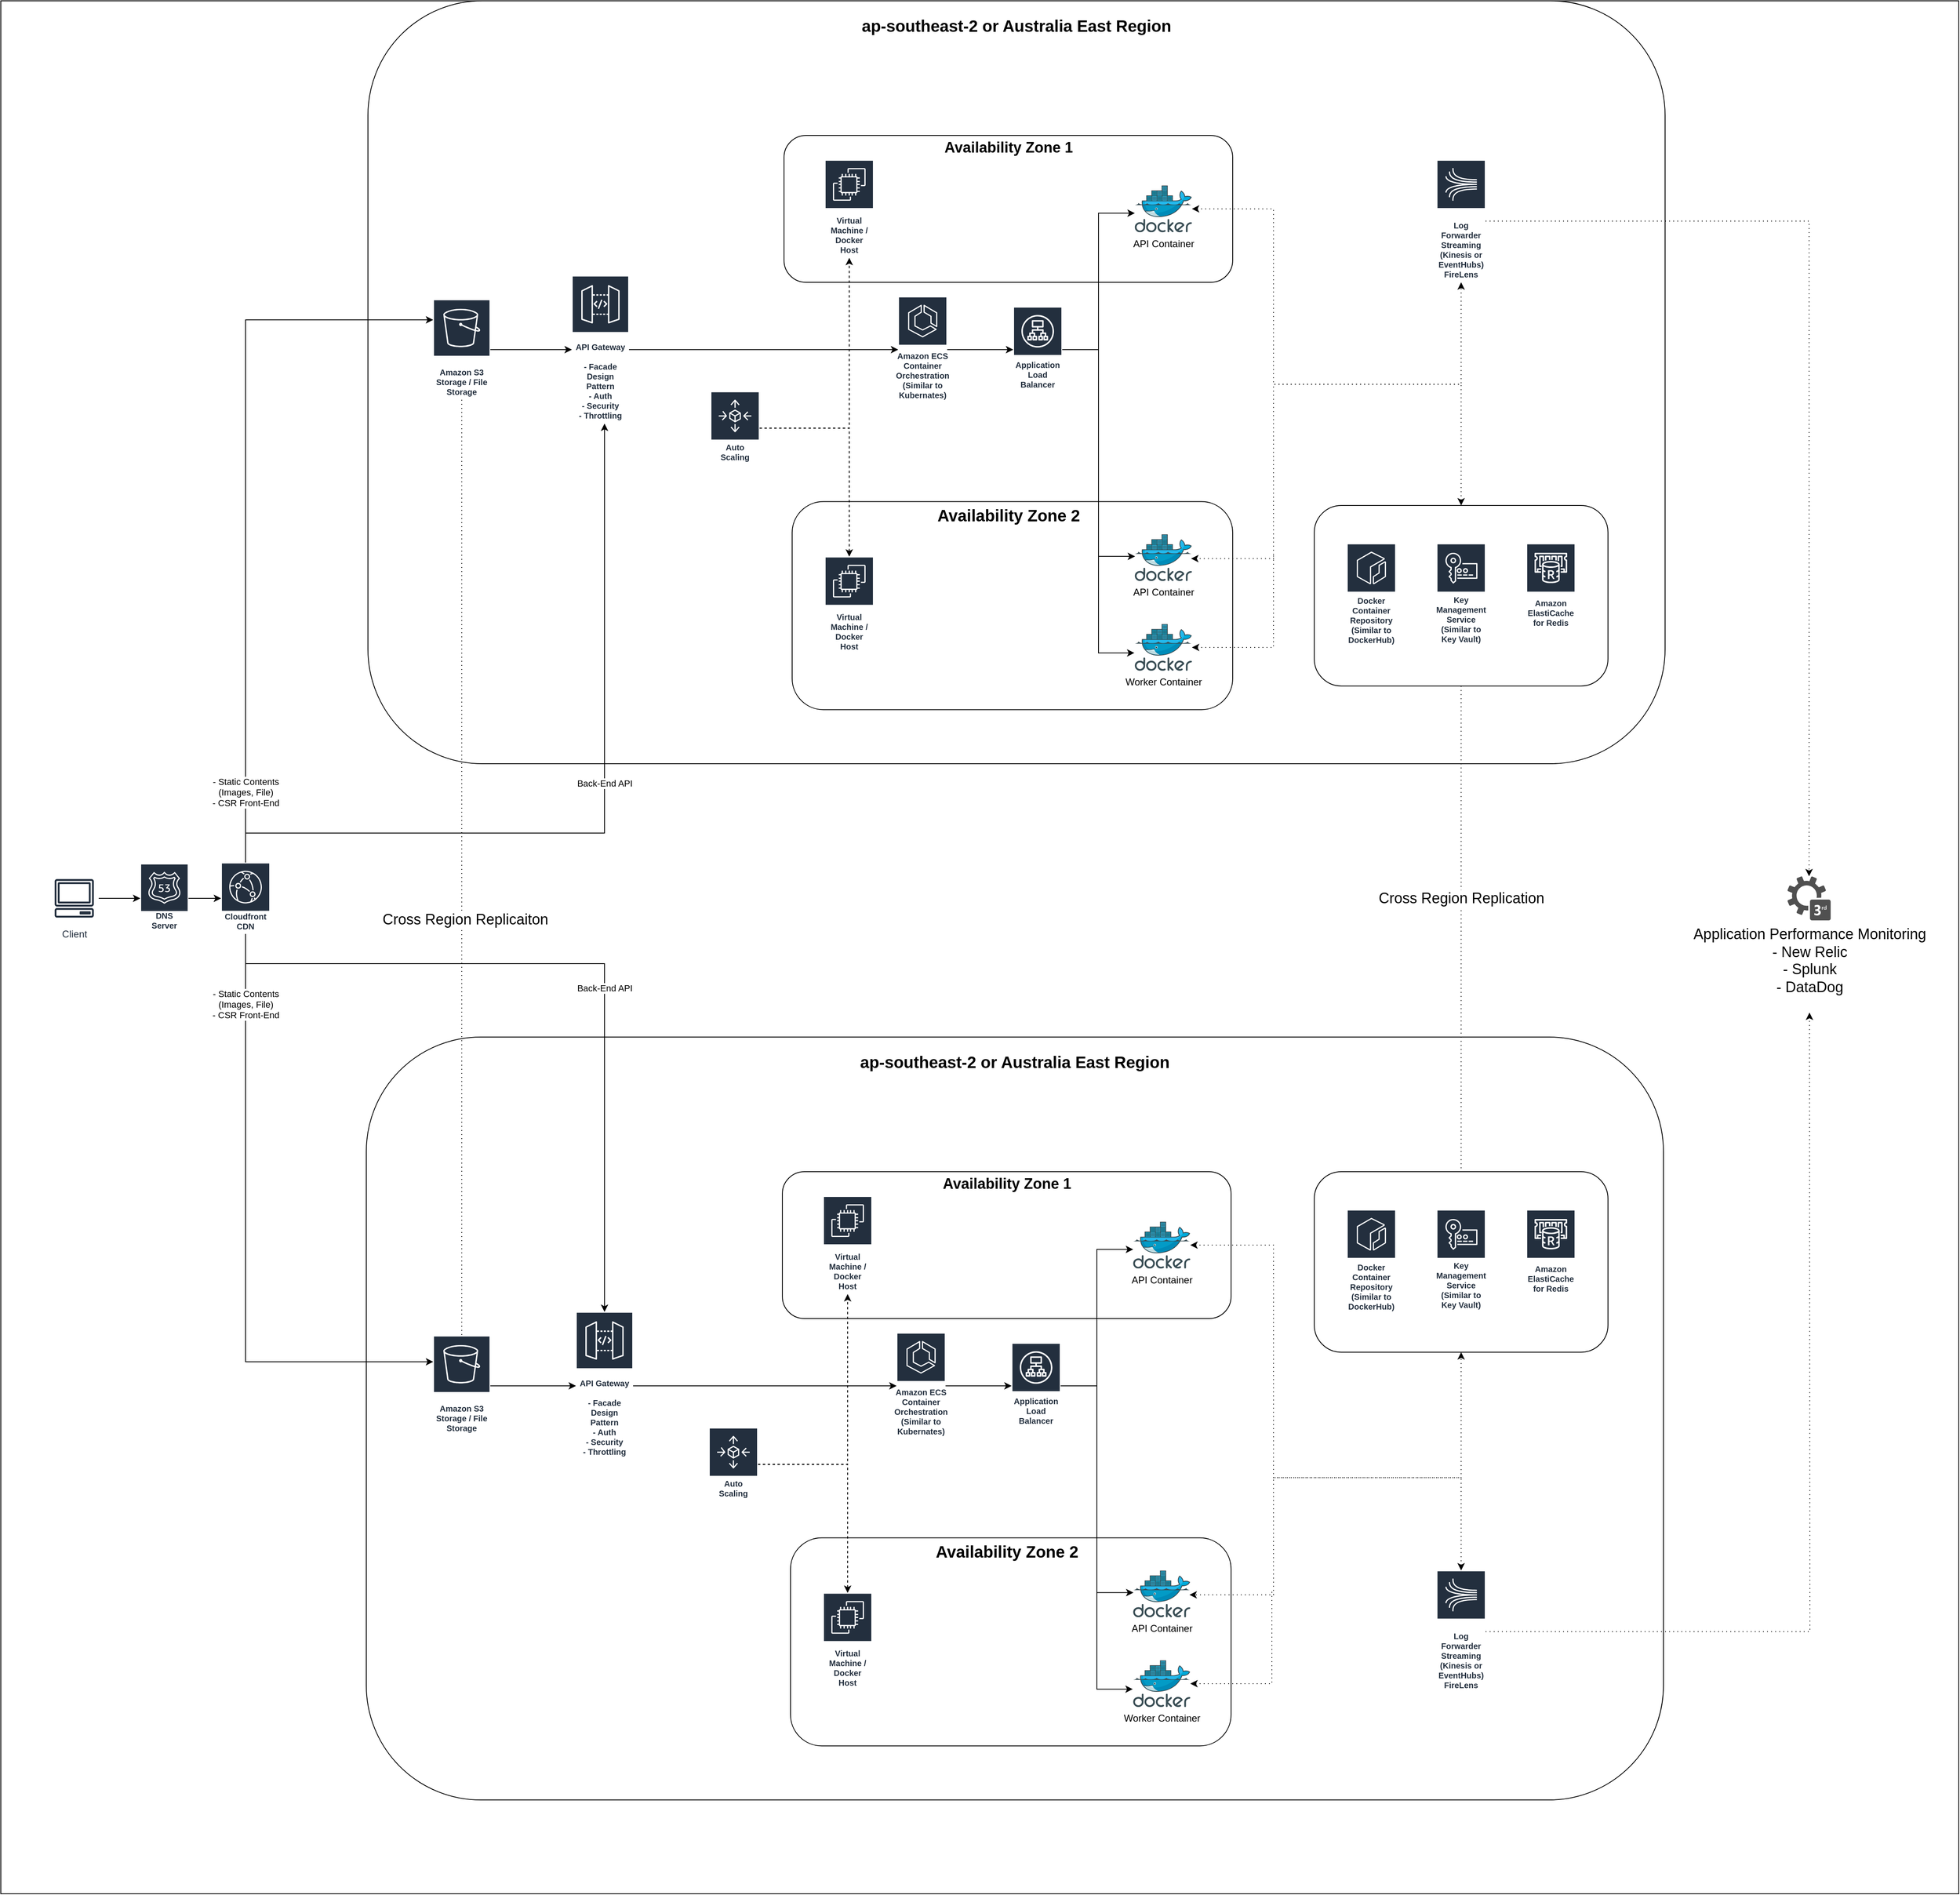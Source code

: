 <mxfile version="14.4.3" type="device"><diagram id="9EyyT1FYDlfh2e8lEh_9" name="Page-1"><mxGraphModel dx="1788" dy="1240" grid="1" gridSize="10" guides="1" tooltips="1" connect="1" arrows="1" fold="1" page="1" pageScale="1" pageWidth="827" pageHeight="1169" math="0" shadow="0"><root><mxCell id="0"/><mxCell id="1" parent="0"/><mxCell id="enSneX4pI8geG1ARlcvH-73" value="" style="rounded=0;whiteSpace=wrap;html=1;fontSize=20;" parent="1" vertex="1"><mxGeometry x="10" y="70" width="2400" height="2320" as="geometry"/></mxCell><mxCell id="enSneX4pI8geG1ARlcvH-71" value="" style="rounded=1;whiteSpace=wrap;html=1;" parent="1" vertex="1"><mxGeometry x="460" y="70" width="1590" height="935" as="geometry"/></mxCell><mxCell id="enSneX4pI8geG1ARlcvH-57" value="" style="rounded=1;whiteSpace=wrap;html=1;" parent="1" vertex="1"><mxGeometry x="980" y="683.75" width="540" height="255" as="geometry"/></mxCell><mxCell id="enSneX4pI8geG1ARlcvH-56" value="" style="rounded=1;whiteSpace=wrap;html=1;" parent="1" vertex="1"><mxGeometry x="970" y="235" width="550" height="180" as="geometry"/></mxCell><mxCell id="enSneX4pI8geG1ARlcvH-29" style="edgeStyle=orthogonalEdgeStyle;rounded=0;orthogonalLoop=1;jettySize=auto;html=1;" parent="1" source="-sSLII3M9xC6YxkN2aBC-38" target="enSneX4pI8geG1ARlcvH-21" edge="1"><mxGeometry relative="1" as="geometry"><mxPoint x="129.75" y="1170.3" as="sourcePoint"/></mxGeometry></mxCell><mxCell id="enSneX4pI8geG1ARlcvH-36" style="edgeStyle=orthogonalEdgeStyle;rounded=0;orthogonalLoop=1;jettySize=auto;html=1;" parent="1" source="enSneX4pI8geG1ARlcvH-5" target="enSneX4pI8geG1ARlcvH-7" edge="1"><mxGeometry relative="1" as="geometry"><Array as="points"><mxPoint x="310" y="461"/></Array></mxGeometry></mxCell><mxCell id="enSneX4pI8geG1ARlcvH-38" value="- Static Contents &lt;br&gt;(Images, File) &lt;br&gt;- CSR Front-End" style="edgeLabel;html=1;align=center;verticalAlign=middle;resizable=0;points=[];" parent="enSneX4pI8geG1ARlcvH-36" vertex="1" connectable="0"><mxGeometry x="0.552" relative="1" as="geometry"><mxPoint x="-29.75" y="579" as="offset"/></mxGeometry></mxCell><mxCell id="enSneX4pI8geG1ARlcvH-37" style="edgeStyle=orthogonalEdgeStyle;rounded=0;orthogonalLoop=1;jettySize=auto;html=1;" parent="1" source="enSneX4pI8geG1ARlcvH-5" target="enSneX4pI8geG1ARlcvH-6" edge="1"><mxGeometry relative="1" as="geometry"><Array as="points"><mxPoint x="310" y="1090"/><mxPoint x="750" y="1090"/></Array></mxGeometry></mxCell><mxCell id="enSneX4pI8geG1ARlcvH-39" value="Back-End API" style="edgeLabel;html=1;align=center;verticalAlign=middle;resizable=0;points=[];" parent="enSneX4pI8geG1ARlcvH-37" vertex="1" connectable="0"><mxGeometry x="0.482" y="2" relative="1" as="geometry"><mxPoint x="2.0" y="187.75" as="offset"/></mxGeometry></mxCell><mxCell id="enSneX4pI8geG1ARlcvH-5" value="Cloudfront CDN" style="outlineConnect=0;fontColor=#232F3E;gradientColor=none;strokeColor=#ffffff;fillColor=#232F3E;dashed=0;verticalLabelPosition=middle;verticalAlign=bottom;align=center;html=1;whiteSpace=wrap;fontSize=10;fontStyle=1;spacing=3;shape=mxgraph.aws4.productIcon;prIcon=mxgraph.aws4.cloudfront;" parent="1" vertex="1"><mxGeometry x="280" y="1126.25" width="60" height="87.5" as="geometry"/></mxCell><mxCell id="enSneX4pI8geG1ARlcvH-69" style="edgeStyle=orthogonalEdgeStyle;rounded=0;orthogonalLoop=1;jettySize=auto;html=1;strokeColor=#000000;strokeWidth=1;" parent="1" source="enSneX4pI8geG1ARlcvH-6" target="enSneX4pI8geG1ARlcvH-12" edge="1"><mxGeometry relative="1" as="geometry"/></mxCell><mxCell id="enSneX4pI8geG1ARlcvH-6" value="API Gateway&lt;br&gt;&lt;br&gt;- Facade Design Pattern&lt;br&gt;- Auth&lt;br&gt;- Security&lt;br&gt;- Throttling" style="outlineConnect=0;fontColor=#232F3E;gradientColor=none;strokeColor=#ffffff;fillColor=#232F3E;dashed=0;verticalLabelPosition=middle;verticalAlign=bottom;align=center;html=1;whiteSpace=wrap;fontSize=10;fontStyle=1;spacing=3;shape=mxgraph.aws4.productIcon;prIcon=mxgraph.aws4.api_gateway;" parent="1" vertex="1"><mxGeometry x="710" y="406.88" width="70" height="181.25" as="geometry"/></mxCell><mxCell id="-sSLII3M9xC6YxkN2aBC-86" style="edgeStyle=orthogonalEdgeStyle;rounded=0;orthogonalLoop=1;jettySize=auto;html=1;startArrow=none;startFill=0;endArrow=classic;endFill=1;fontSize=18;" edge="1" parent="1" source="enSneX4pI8geG1ARlcvH-7" target="enSneX4pI8geG1ARlcvH-6"><mxGeometry relative="1" as="geometry"/></mxCell><mxCell id="enSneX4pI8geG1ARlcvH-7" value="Amazon S3 Storage / File Storage" style="outlineConnect=0;fontColor=#232F3E;gradientColor=none;strokeColor=#ffffff;fillColor=#232F3E;dashed=0;verticalLabelPosition=middle;verticalAlign=bottom;align=center;html=1;whiteSpace=wrap;fontSize=10;fontStyle=1;spacing=3;shape=mxgraph.aws4.productIcon;prIcon=mxgraph.aws4.s3;" parent="1" vertex="1"><mxGeometry x="540" y="435.94" width="70" height="123.12" as="geometry"/></mxCell><mxCell id="enSneX4pI8geG1ARlcvH-48" style="edgeStyle=orthogonalEdgeStyle;rounded=0;orthogonalLoop=1;jettySize=auto;html=1;entryX=0;entryY=0.592;entryDx=0;entryDy=0;entryPerimeter=0;" parent="1" source="enSneX4pI8geG1ARlcvH-8" target="enSneX4pI8geG1ARlcvH-13" edge="1"><mxGeometry relative="1" as="geometry"/></mxCell><mxCell id="enSneX4pI8geG1ARlcvH-50" style="edgeStyle=orthogonalEdgeStyle;rounded=0;orthogonalLoop=1;jettySize=auto;html=1;entryX=0.005;entryY=0.473;entryDx=0;entryDy=0;entryPerimeter=0;" parent="1" source="enSneX4pI8geG1ARlcvH-8" target="enSneX4pI8geG1ARlcvH-25" edge="1"><mxGeometry relative="1" as="geometry"/></mxCell><mxCell id="enSneX4pI8geG1ARlcvH-53" style="edgeStyle=orthogonalEdgeStyle;rounded=0;orthogonalLoop=1;jettySize=auto;html=1;entryX=-0.007;entryY=0.618;entryDx=0;entryDy=0;entryPerimeter=0;" parent="1" source="enSneX4pI8geG1ARlcvH-8" target="enSneX4pI8geG1ARlcvH-26" edge="1"><mxGeometry relative="1" as="geometry"/></mxCell><mxCell id="enSneX4pI8geG1ARlcvH-8" value="Application Load Balancer" style="outlineConnect=0;fontColor=#232F3E;gradientColor=none;strokeColor=#ffffff;fillColor=#232F3E;dashed=0;verticalLabelPosition=middle;verticalAlign=bottom;align=center;html=1;whiteSpace=wrap;fontSize=10;fontStyle=1;spacing=3;shape=mxgraph.aws4.productIcon;prIcon=mxgraph.aws4.application_load_balancer;" parent="1" vertex="1"><mxGeometry x="1251" y="445" width="60" height="105" as="geometry"/></mxCell><mxCell id="enSneX4pI8geG1ARlcvH-52" style="edgeStyle=orthogonalEdgeStyle;rounded=0;orthogonalLoop=1;jettySize=auto;html=1;dashed=1;" parent="1" source="enSneX4pI8geG1ARlcvH-9" target="enSneX4pI8geG1ARlcvH-51" edge="1"><mxGeometry relative="1" as="geometry"/></mxCell><mxCell id="enSneX4pI8geG1ARlcvH-70" style="edgeStyle=orthogonalEdgeStyle;rounded=0;orthogonalLoop=1;jettySize=auto;html=1;strokeColor=#000000;strokeWidth=1;dashed=1;" parent="1" source="enSneX4pI8geG1ARlcvH-9" target="enSneX4pI8geG1ARlcvH-11" edge="1"><mxGeometry relative="1" as="geometry"/></mxCell><mxCell id="enSneX4pI8geG1ARlcvH-9" value="Auto Scaling" style="outlineConnect=0;fontColor=#232F3E;gradientColor=none;strokeColor=#ffffff;fillColor=#232F3E;dashed=0;verticalLabelPosition=middle;verticalAlign=bottom;align=center;html=1;whiteSpace=wrap;fontSize=10;fontStyle=1;spacing=3;shape=mxgraph.aws4.productIcon;prIcon=mxgraph.aws4.autoscaling;" parent="1" vertex="1"><mxGeometry x="880" y="548.75" width="60" height="90" as="geometry"/></mxCell><mxCell id="enSneX4pI8geG1ARlcvH-11" value="Virtual Machine / Docker Host" style="outlineConnect=0;fontColor=#232F3E;gradientColor=none;strokeColor=#ffffff;fillColor=#232F3E;dashed=0;verticalLabelPosition=middle;verticalAlign=bottom;align=center;html=1;whiteSpace=wrap;fontSize=10;fontStyle=1;spacing=3;shape=mxgraph.aws4.productIcon;prIcon=mxgraph.aws4.ec2;" parent="1" vertex="1"><mxGeometry x="1020" y="265" width="60" height="120" as="geometry"/></mxCell><mxCell id="enSneX4pI8geG1ARlcvH-45" style="edgeStyle=orthogonalEdgeStyle;rounded=0;orthogonalLoop=1;jettySize=auto;html=1;" parent="1" source="enSneX4pI8geG1ARlcvH-12" target="enSneX4pI8geG1ARlcvH-8" edge="1"><mxGeometry relative="1" as="geometry"/></mxCell><mxCell id="enSneX4pI8geG1ARlcvH-12" value="Amazon ECS&lt;br&gt;Container Orchestration (Similar to Kubernates)" style="outlineConnect=0;fontColor=#232F3E;gradientColor=none;strokeColor=#ffffff;fillColor=#232F3E;dashed=0;verticalLabelPosition=middle;verticalAlign=bottom;align=center;html=1;whiteSpace=wrap;fontSize=10;fontStyle=1;spacing=3;shape=mxgraph.aws4.productIcon;prIcon=mxgraph.aws4.ecs;" parent="1" vertex="1"><mxGeometry x="1110" y="432.5" width="60" height="130" as="geometry"/></mxCell><mxCell id="-sSLII3M9xC6YxkN2aBC-43" style="edgeStyle=orthogonalEdgeStyle;rounded=0;orthogonalLoop=1;jettySize=auto;html=1;dashed=1;dashPattern=1 4;endArrow=classic;endFill=1;fontSize=18;startArrow=classic;startFill=1;" edge="1" parent="1" source="enSneX4pI8geG1ARlcvH-13" target="-sSLII3M9xC6YxkN2aBC-37"><mxGeometry relative="1" as="geometry"><Array as="points"><mxPoint x="1570" y="325"/><mxPoint x="1570" y="540"/><mxPoint x="1800" y="540"/></Array></mxGeometry></mxCell><mxCell id="enSneX4pI8geG1ARlcvH-13" value="API Container" style="aspect=fixed;html=1;points=[];align=center;image;fontSize=12;image=img/lib/mscae/Docker.svg;" parent="1" vertex="1"><mxGeometry x="1400" y="296.3" width="70" height="57.4" as="geometry"/></mxCell><mxCell id="enSneX4pI8geG1ARlcvH-35" style="edgeStyle=orthogonalEdgeStyle;rounded=0;orthogonalLoop=1;jettySize=auto;html=1;" parent="1" source="enSneX4pI8geG1ARlcvH-21" target="enSneX4pI8geG1ARlcvH-5" edge="1"><mxGeometry relative="1" as="geometry"/></mxCell><mxCell id="enSneX4pI8geG1ARlcvH-21" value="DNS Server" style="outlineConnect=0;fontColor=#232F3E;gradientColor=none;strokeColor=#ffffff;fillColor=#232F3E;dashed=0;verticalLabelPosition=middle;verticalAlign=bottom;align=center;html=1;whiteSpace=wrap;fontSize=10;fontStyle=1;spacing=3;shape=mxgraph.aws4.productIcon;prIcon=mxgraph.aws4.route_53;" parent="1" vertex="1"><mxGeometry x="181" y="1127.5" width="59" height="85" as="geometry"/></mxCell><mxCell id="enSneX4pI8geG1ARlcvH-25" value="API Container" style="aspect=fixed;html=1;points=[];align=center;image;fontSize=12;image=img/lib/mscae/Docker.svg;" parent="1" vertex="1"><mxGeometry x="1400" y="723.75" width="70" height="57.4" as="geometry"/></mxCell><mxCell id="enSneX4pI8geG1ARlcvH-26" value="Worker Container" style="aspect=fixed;html=1;points=[];align=center;image;fontSize=12;image=img/lib/mscae/Docker.svg;" parent="1" vertex="1"><mxGeometry x="1400" y="833.75" width="70" height="57.4" as="geometry"/></mxCell><mxCell id="enSneX4pI8geG1ARlcvH-51" value="Virtual Machine / Docker Host" style="outlineConnect=0;fontColor=#232F3E;gradientColor=none;strokeColor=#ffffff;fillColor=#232F3E;dashed=0;verticalLabelPosition=middle;verticalAlign=bottom;align=center;html=1;whiteSpace=wrap;fontSize=10;fontStyle=1;spacing=3;shape=mxgraph.aws4.productIcon;prIcon=mxgraph.aws4.ec2;" parent="1" vertex="1"><mxGeometry x="1020" y="751.25" width="60" height="120" as="geometry"/></mxCell><mxCell id="enSneX4pI8geG1ARlcvH-63" style="edgeStyle=orthogonalEdgeStyle;rounded=0;orthogonalLoop=1;jettySize=auto;html=1;entryX=0.986;entryY=0.52;entryDx=0;entryDy=0;entryPerimeter=0;dashed=1;dashPattern=1 4;startArrow=classic;startFill=1;exitX=0.5;exitY=0;exitDx=0;exitDy=0;" parent="1" source="-sSLII3M9xC6YxkN2aBC-42" target="enSneX4pI8geG1ARlcvH-25" edge="1"><mxGeometry relative="1" as="geometry"><Array as="points"><mxPoint x="1800" y="540"/><mxPoint x="1570" y="540"/><mxPoint x="1570" y="754"/></Array></mxGeometry></mxCell><mxCell id="enSneX4pI8geG1ARlcvH-72" value="ap-southeast-2 or Australia East Region" style="text;html=1;strokeColor=none;fillColor=none;align=center;verticalAlign=middle;whiteSpace=wrap;rounded=0;fontStyle=1;fontSize=20;" parent="1" vertex="1"><mxGeometry x="1015" y="90" width="480" height="20" as="geometry"/></mxCell><mxCell id="-sSLII3M9xC6YxkN2aBC-2" value="Availability Zone 1" style="text;html=1;strokeColor=none;fillColor=none;align=center;verticalAlign=middle;whiteSpace=wrap;rounded=0;fontStyle=1;fontSize=18;" vertex="1" parent="1"><mxGeometry x="1152.5" y="240" width="185" height="20" as="geometry"/></mxCell><mxCell id="-sSLII3M9xC6YxkN2aBC-3" value="Availability Zone 2" style="text;html=1;strokeColor=none;fillColor=none;align=center;verticalAlign=middle;whiteSpace=wrap;rounded=0;fontStyle=1;fontSize=20;" vertex="1" parent="1"><mxGeometry x="1152.5" y="690" width="185" height="20" as="geometry"/></mxCell><mxCell id="-sSLII3M9xC6YxkN2aBC-44" style="edgeStyle=orthogonalEdgeStyle;rounded=0;orthogonalLoop=1;jettySize=auto;html=1;dashed=1;dashPattern=1 4;startArrow=none;startFill=0;endArrow=classic;endFill=1;fontSize=18;" edge="1" parent="1" source="-sSLII3M9xC6YxkN2aBC-37" target="-sSLII3M9xC6YxkN2aBC-40"><mxGeometry relative="1" as="geometry"/></mxCell><mxCell id="-sSLII3M9xC6YxkN2aBC-37" value="Log Forwarder&lt;br&gt;Streaming (Kinesis or EventHubs)&lt;br&gt;FireLens" style="outlineConnect=0;fontColor=#232F3E;gradientColor=none;strokeColor=#ffffff;fillColor=#232F3E;dashed=0;verticalLabelPosition=middle;verticalAlign=bottom;align=center;html=1;whiteSpace=wrap;fontSize=10;fontStyle=1;spacing=3;shape=mxgraph.aws4.productIcon;prIcon=mxgraph.aws4.kinesis;" vertex="1" parent="1"><mxGeometry x="1770" y="265" width="60" height="150" as="geometry"/></mxCell><mxCell id="-sSLII3M9xC6YxkN2aBC-38" value="Client" style="outlineConnect=0;fontColor=#232F3E;gradientColor=none;strokeColor=#232F3E;fillColor=#ffffff;dashed=0;verticalLabelPosition=bottom;verticalAlign=top;align=center;html=1;fontSize=12;fontStyle=0;aspect=fixed;shape=mxgraph.aws4.resourceIcon;resIcon=mxgraph.aws4.client;" vertex="1" parent="1"><mxGeometry x="70" y="1140" width="60" height="60" as="geometry"/></mxCell><mxCell id="-sSLII3M9xC6YxkN2aBC-40" value="Application Performance Monitoring&lt;br&gt;- New Relic&lt;br&gt;- Splunk&lt;br&gt;- DataDog" style="pointerEvents=1;shadow=0;dashed=0;html=1;strokeColor=none;fillColor=#505050;labelPosition=center;verticalLabelPosition=bottom;verticalAlign=top;outlineConnect=0;align=center;shape=mxgraph.office.communications.3rd_party_service;fontSize=18;" vertex="1" parent="1"><mxGeometry x="2200" y="1143" width="53" height="54" as="geometry"/></mxCell><mxCell id="-sSLII3M9xC6YxkN2aBC-42" value="" style="rounded=1;whiteSpace=wrap;html=1;" vertex="1" parent="1"><mxGeometry x="1620" y="688.45" width="360" height="221.25" as="geometry"/></mxCell><mxCell id="enSneX4pI8geG1ARlcvH-54" value="Docker Container Repository (Similar to DockerHub)" style="outlineConnect=0;fontColor=#232F3E;gradientColor=none;strokeColor=#ffffff;fillColor=#232F3E;dashed=0;verticalLabelPosition=middle;verticalAlign=bottom;align=center;html=1;whiteSpace=wrap;fontSize=10;fontStyle=1;spacing=3;shape=mxgraph.aws4.productIcon;prIcon=mxgraph.aws4.ecr;" parent="1" vertex="1"><mxGeometry x="1660" y="735.08" width="60" height="128" as="geometry"/></mxCell><mxCell id="-sSLII3M9xC6YxkN2aBC-33" value="Key Management Service (Similar to Key Vault)" style="outlineConnect=0;fontColor=#232F3E;gradientColor=none;strokeColor=#ffffff;fillColor=#232F3E;dashed=0;verticalLabelPosition=middle;verticalAlign=bottom;align=center;html=1;whiteSpace=wrap;fontSize=10;fontStyle=1;spacing=3;shape=mxgraph.aws4.productIcon;prIcon=mxgraph.aws4.key_management_service;" vertex="1" parent="1"><mxGeometry x="1770" y="735.08" width="60" height="126.5" as="geometry"/></mxCell><mxCell id="-sSLII3M9xC6YxkN2aBC-36" value="Amazon ElastiCache for Redis" style="outlineConnect=0;fontColor=#232F3E;gradientColor=none;strokeColor=#ffffff;fillColor=#232F3E;dashed=0;verticalLabelPosition=middle;verticalAlign=bottom;align=center;html=1;whiteSpace=wrap;fontSize=10;fontStyle=1;spacing=3;shape=mxgraph.aws4.productIcon;prIcon=mxgraph.aws4.elasticache_for_redis;" vertex="1" parent="1"><mxGeometry x="1880" y="735.08" width="60" height="106.5" as="geometry"/></mxCell><mxCell id="-sSLII3M9xC6YxkN2aBC-41" style="edgeStyle=orthogonalEdgeStyle;rounded=0;orthogonalLoop=1;jettySize=auto;html=1;dashed=1;dashPattern=1 4;startArrow=none;startFill=0;endArrow=classic;endFill=1;" edge="1" parent="1" target="enSneX4pI8geG1ARlcvH-26"><mxGeometry relative="1" as="geometry"><mxPoint x="1570" y="750" as="sourcePoint"/><mxPoint x="1479.02" y="763.598" as="targetPoint"/><Array as="points"><mxPoint x="1570" y="854"/><mxPoint x="1570" y="862"/></Array></mxGeometry></mxCell><mxCell id="-sSLII3M9xC6YxkN2aBC-45" value="" style="rounded=1;whiteSpace=wrap;html=1;" vertex="1" parent="1"><mxGeometry x="458" y="1340" width="1590" height="935" as="geometry"/></mxCell><mxCell id="-sSLII3M9xC6YxkN2aBC-46" value="" style="rounded=1;whiteSpace=wrap;html=1;" vertex="1" parent="1"><mxGeometry x="978" y="1953.75" width="540" height="255" as="geometry"/></mxCell><mxCell id="-sSLII3M9xC6YxkN2aBC-47" value="" style="rounded=1;whiteSpace=wrap;html=1;" vertex="1" parent="1"><mxGeometry x="968" y="1505" width="550" height="180" as="geometry"/></mxCell><mxCell id="-sSLII3M9xC6YxkN2aBC-48" style="edgeStyle=orthogonalEdgeStyle;rounded=0;orthogonalLoop=1;jettySize=auto;html=1;strokeColor=#000000;strokeWidth=1;" edge="1" parent="1" source="-sSLII3M9xC6YxkN2aBC-49" target="-sSLII3M9xC6YxkN2aBC-60"><mxGeometry relative="1" as="geometry"/></mxCell><mxCell id="-sSLII3M9xC6YxkN2aBC-49" value="API Gateway&lt;br&gt;&lt;br&gt;- Facade Design Pattern&lt;br&gt;- Auth&lt;br&gt;- Security&lt;br&gt;- Throttling" style="outlineConnect=0;fontColor=#232F3E;gradientColor=none;strokeColor=#ffffff;fillColor=#232F3E;dashed=0;verticalLabelPosition=middle;verticalAlign=bottom;align=center;html=1;whiteSpace=wrap;fontSize=10;fontStyle=1;spacing=3;shape=mxgraph.aws4.productIcon;prIcon=mxgraph.aws4.api_gateway;" vertex="1" parent="1"><mxGeometry x="715" y="1676.88" width="70" height="181.25" as="geometry"/></mxCell><mxCell id="-sSLII3M9xC6YxkN2aBC-87" style="edgeStyle=orthogonalEdgeStyle;rounded=0;orthogonalLoop=1;jettySize=auto;html=1;startArrow=none;startFill=0;endArrow=classic;endFill=1;fontSize=18;" edge="1" parent="1" source="-sSLII3M9xC6YxkN2aBC-50" target="-sSLII3M9xC6YxkN2aBC-49"><mxGeometry relative="1" as="geometry"/></mxCell><mxCell id="-sSLII3M9xC6YxkN2aBC-50" value="Amazon S3 Storage / File Storage" style="outlineConnect=0;fontColor=#232F3E;gradientColor=none;strokeColor=#ffffff;fillColor=#232F3E;dashed=0;verticalLabelPosition=middle;verticalAlign=bottom;align=center;html=1;whiteSpace=wrap;fontSize=10;fontStyle=1;spacing=3;shape=mxgraph.aws4.productIcon;prIcon=mxgraph.aws4.s3;" vertex="1" parent="1"><mxGeometry x="540" y="1705.94" width="70" height="123.12" as="geometry"/></mxCell><mxCell id="-sSLII3M9xC6YxkN2aBC-51" style="edgeStyle=orthogonalEdgeStyle;rounded=0;orthogonalLoop=1;jettySize=auto;html=1;entryX=0;entryY=0.592;entryDx=0;entryDy=0;entryPerimeter=0;" edge="1" parent="1" source="-sSLII3M9xC6YxkN2aBC-54" target="-sSLII3M9xC6YxkN2aBC-62"><mxGeometry relative="1" as="geometry"/></mxCell><mxCell id="-sSLII3M9xC6YxkN2aBC-52" style="edgeStyle=orthogonalEdgeStyle;rounded=0;orthogonalLoop=1;jettySize=auto;html=1;entryX=0.005;entryY=0.473;entryDx=0;entryDy=0;entryPerimeter=0;" edge="1" parent="1" source="-sSLII3M9xC6YxkN2aBC-54" target="-sSLII3M9xC6YxkN2aBC-63"><mxGeometry relative="1" as="geometry"/></mxCell><mxCell id="-sSLII3M9xC6YxkN2aBC-53" style="edgeStyle=orthogonalEdgeStyle;rounded=0;orthogonalLoop=1;jettySize=auto;html=1;entryX=-0.007;entryY=0.618;entryDx=0;entryDy=0;entryPerimeter=0;" edge="1" parent="1" source="-sSLII3M9xC6YxkN2aBC-54" target="-sSLII3M9xC6YxkN2aBC-64"><mxGeometry relative="1" as="geometry"/></mxCell><mxCell id="-sSLII3M9xC6YxkN2aBC-54" value="Application Load Balancer" style="outlineConnect=0;fontColor=#232F3E;gradientColor=none;strokeColor=#ffffff;fillColor=#232F3E;dashed=0;verticalLabelPosition=middle;verticalAlign=bottom;align=center;html=1;whiteSpace=wrap;fontSize=10;fontStyle=1;spacing=3;shape=mxgraph.aws4.productIcon;prIcon=mxgraph.aws4.application_load_balancer;" vertex="1" parent="1"><mxGeometry x="1249" y="1715" width="60" height="105" as="geometry"/></mxCell><mxCell id="-sSLII3M9xC6YxkN2aBC-55" style="edgeStyle=orthogonalEdgeStyle;rounded=0;orthogonalLoop=1;jettySize=auto;html=1;dashed=1;" edge="1" parent="1" source="-sSLII3M9xC6YxkN2aBC-57" target="-sSLII3M9xC6YxkN2aBC-65"><mxGeometry relative="1" as="geometry"/></mxCell><mxCell id="-sSLII3M9xC6YxkN2aBC-56" style="edgeStyle=orthogonalEdgeStyle;rounded=0;orthogonalLoop=1;jettySize=auto;html=1;strokeColor=#000000;strokeWidth=1;dashed=1;" edge="1" parent="1" source="-sSLII3M9xC6YxkN2aBC-57" target="-sSLII3M9xC6YxkN2aBC-58"><mxGeometry relative="1" as="geometry"/></mxCell><mxCell id="-sSLII3M9xC6YxkN2aBC-57" value="Auto Scaling" style="outlineConnect=0;fontColor=#232F3E;gradientColor=none;strokeColor=#ffffff;fillColor=#232F3E;dashed=0;verticalLabelPosition=middle;verticalAlign=bottom;align=center;html=1;whiteSpace=wrap;fontSize=10;fontStyle=1;spacing=3;shape=mxgraph.aws4.productIcon;prIcon=mxgraph.aws4.autoscaling;" vertex="1" parent="1"><mxGeometry x="878" y="1818.75" width="60" height="90" as="geometry"/></mxCell><mxCell id="-sSLII3M9xC6YxkN2aBC-58" value="Virtual Machine / Docker Host" style="outlineConnect=0;fontColor=#232F3E;gradientColor=none;strokeColor=#ffffff;fillColor=#232F3E;dashed=0;verticalLabelPosition=middle;verticalAlign=bottom;align=center;html=1;whiteSpace=wrap;fontSize=10;fontStyle=1;spacing=3;shape=mxgraph.aws4.productIcon;prIcon=mxgraph.aws4.ec2;" vertex="1" parent="1"><mxGeometry x="1018" y="1535" width="60" height="120" as="geometry"/></mxCell><mxCell id="-sSLII3M9xC6YxkN2aBC-59" style="edgeStyle=orthogonalEdgeStyle;rounded=0;orthogonalLoop=1;jettySize=auto;html=1;" edge="1" parent="1" source="-sSLII3M9xC6YxkN2aBC-60" target="-sSLII3M9xC6YxkN2aBC-54"><mxGeometry relative="1" as="geometry"/></mxCell><mxCell id="-sSLII3M9xC6YxkN2aBC-60" value="Amazon ECS&lt;br&gt;Container Orchestration (Similar to Kubernates)" style="outlineConnect=0;fontColor=#232F3E;gradientColor=none;strokeColor=#ffffff;fillColor=#232F3E;dashed=0;verticalLabelPosition=middle;verticalAlign=bottom;align=center;html=1;whiteSpace=wrap;fontSize=10;fontStyle=1;spacing=3;shape=mxgraph.aws4.productIcon;prIcon=mxgraph.aws4.ecs;" vertex="1" parent="1"><mxGeometry x="1108" y="1702.5" width="60" height="130" as="geometry"/></mxCell><mxCell id="-sSLII3M9xC6YxkN2aBC-78" style="edgeStyle=orthogonalEdgeStyle;rounded=0;orthogonalLoop=1;jettySize=auto;html=1;entryX=0.5;entryY=1;entryDx=0;entryDy=0;dashed=1;dashPattern=1 4;startArrow=classic;startFill=1;endArrow=classic;endFill=1;fontSize=18;" edge="1" parent="1" source="-sSLII3M9xC6YxkN2aBC-62" target="-sSLII3M9xC6YxkN2aBC-71"><mxGeometry relative="1" as="geometry"><Array as="points"><mxPoint x="1570" y="1595"/><mxPoint x="1570" y="1880"/><mxPoint x="1800" y="1880"/></Array></mxGeometry></mxCell><mxCell id="-sSLII3M9xC6YxkN2aBC-62" value="API Container" style="aspect=fixed;html=1;points=[];align=center;image;fontSize=12;image=img/lib/mscae/Docker.svg;" vertex="1" parent="1"><mxGeometry x="1398" y="1566.3" width="70" height="57.4" as="geometry"/></mxCell><mxCell id="-sSLII3M9xC6YxkN2aBC-63" value="API Container" style="aspect=fixed;html=1;points=[];align=center;image;fontSize=12;image=img/lib/mscae/Docker.svg;" vertex="1" parent="1"><mxGeometry x="1398" y="1993.75" width="70" height="57.4" as="geometry"/></mxCell><mxCell id="-sSLII3M9xC6YxkN2aBC-64" value="Worker Container" style="aspect=fixed;html=1;points=[];align=center;image;fontSize=12;image=img/lib/mscae/Docker.svg;" vertex="1" parent="1"><mxGeometry x="1398" y="2103.75" width="70" height="57.4" as="geometry"/></mxCell><mxCell id="-sSLII3M9xC6YxkN2aBC-65" value="Virtual Machine / Docker Host" style="outlineConnect=0;fontColor=#232F3E;gradientColor=none;strokeColor=#ffffff;fillColor=#232F3E;dashed=0;verticalLabelPosition=middle;verticalAlign=bottom;align=center;html=1;whiteSpace=wrap;fontSize=10;fontStyle=1;spacing=3;shape=mxgraph.aws4.productIcon;prIcon=mxgraph.aws4.ec2;" vertex="1" parent="1"><mxGeometry x="1018" y="2021.25" width="60" height="120" as="geometry"/></mxCell><mxCell id="-sSLII3M9xC6YxkN2aBC-66" style="edgeStyle=orthogonalEdgeStyle;rounded=0;orthogonalLoop=1;jettySize=auto;html=1;entryX=0.986;entryY=0.52;entryDx=0;entryDy=0;entryPerimeter=0;dashed=1;dashPattern=1 4;startArrow=classic;startFill=1;" edge="1" parent="1" source="-sSLII3M9xC6YxkN2aBC-77" target="-sSLII3M9xC6YxkN2aBC-63"><mxGeometry relative="1" as="geometry"><Array as="points"><mxPoint x="1800" y="1880"/><mxPoint x="1570" y="1880"/><mxPoint x="1570" y="2024"/></Array></mxGeometry></mxCell><mxCell id="-sSLII3M9xC6YxkN2aBC-67" value="ap-southeast-2 or Australia East Region" style="text;html=1;strokeColor=none;fillColor=none;align=center;verticalAlign=middle;whiteSpace=wrap;rounded=0;fontStyle=1;fontSize=20;" vertex="1" parent="1"><mxGeometry x="1013" y="1360" width="480" height="20" as="geometry"/></mxCell><mxCell id="-sSLII3M9xC6YxkN2aBC-68" value="Availability Zone 1" style="text;html=1;strokeColor=none;fillColor=none;align=center;verticalAlign=middle;whiteSpace=wrap;rounded=0;fontStyle=1;fontSize=18;" vertex="1" parent="1"><mxGeometry x="1150.5" y="1510" width="185" height="20" as="geometry"/></mxCell><mxCell id="-sSLII3M9xC6YxkN2aBC-69" value="Availability Zone 2" style="text;html=1;strokeColor=none;fillColor=none;align=center;verticalAlign=middle;whiteSpace=wrap;rounded=0;fontStyle=1;fontSize=20;" vertex="1" parent="1"><mxGeometry x="1150.5" y="1960" width="185" height="20" as="geometry"/></mxCell><mxCell id="-sSLII3M9xC6YxkN2aBC-71" value="" style="rounded=1;whiteSpace=wrap;html=1;" vertex="1" parent="1"><mxGeometry x="1620" y="1505" width="360" height="221.25" as="geometry"/></mxCell><mxCell id="-sSLII3M9xC6YxkN2aBC-72" value="Docker Container Repository (Similar to DockerHub)" style="outlineConnect=0;fontColor=#232F3E;gradientColor=none;strokeColor=#ffffff;fillColor=#232F3E;dashed=0;verticalLabelPosition=middle;verticalAlign=bottom;align=center;html=1;whiteSpace=wrap;fontSize=10;fontStyle=1;spacing=3;shape=mxgraph.aws4.productIcon;prIcon=mxgraph.aws4.ecr;" vertex="1" parent="1"><mxGeometry x="1660" y="1551.63" width="60" height="128" as="geometry"/></mxCell><mxCell id="-sSLII3M9xC6YxkN2aBC-73" value="Key Management Service (Similar to Key Vault)" style="outlineConnect=0;fontColor=#232F3E;gradientColor=none;strokeColor=#ffffff;fillColor=#232F3E;dashed=0;verticalLabelPosition=middle;verticalAlign=bottom;align=center;html=1;whiteSpace=wrap;fontSize=10;fontStyle=1;spacing=3;shape=mxgraph.aws4.productIcon;prIcon=mxgraph.aws4.key_management_service;" vertex="1" parent="1"><mxGeometry x="1770" y="1551.63" width="60" height="126.5" as="geometry"/></mxCell><mxCell id="-sSLII3M9xC6YxkN2aBC-74" value="Amazon ElastiCache for Redis" style="outlineConnect=0;fontColor=#232F3E;gradientColor=none;strokeColor=#ffffff;fillColor=#232F3E;dashed=0;verticalLabelPosition=middle;verticalAlign=bottom;align=center;html=1;whiteSpace=wrap;fontSize=10;fontStyle=1;spacing=3;shape=mxgraph.aws4.productIcon;prIcon=mxgraph.aws4.elasticache_for_redis;" vertex="1" parent="1"><mxGeometry x="1880" y="1551.63" width="60" height="106.5" as="geometry"/></mxCell><mxCell id="-sSLII3M9xC6YxkN2aBC-75" style="edgeStyle=orthogonalEdgeStyle;rounded=0;orthogonalLoop=1;jettySize=auto;html=1;dashed=1;dashPattern=1 4;startArrow=none;startFill=0;endArrow=classic;endFill=1;" edge="1" parent="1" target="-sSLII3M9xC6YxkN2aBC-64"><mxGeometry relative="1" as="geometry"><mxPoint x="1568" y="2020" as="sourcePoint"/><mxPoint x="1477.02" y="2033.598" as="targetPoint"/><Array as="points"><mxPoint x="1568" y="2124"/><mxPoint x="1568" y="2132"/></Array></mxGeometry></mxCell><mxCell id="-sSLII3M9xC6YxkN2aBC-79" style="edgeStyle=orthogonalEdgeStyle;rounded=0;orthogonalLoop=1;jettySize=auto;html=1;dashed=1;dashPattern=1 4;startArrow=none;startFill=0;endArrow=classic;endFill=1;fontSize=18;" edge="1" parent="1" source="-sSLII3M9xC6YxkN2aBC-77"><mxGeometry relative="1" as="geometry"><mxPoint x="2227" y="1310" as="targetPoint"/></mxGeometry></mxCell><mxCell id="-sSLII3M9xC6YxkN2aBC-77" value="Log Forwarder&lt;br&gt;Streaming (Kinesis or EventHubs)&lt;br&gt;FireLens" style="outlineConnect=0;fontColor=#232F3E;gradientColor=none;strokeColor=#ffffff;fillColor=#232F3E;dashed=0;verticalLabelPosition=middle;verticalAlign=bottom;align=center;html=1;whiteSpace=wrap;fontSize=10;fontStyle=1;spacing=3;shape=mxgraph.aws4.productIcon;prIcon=mxgraph.aws4.kinesis;" vertex="1" parent="1"><mxGeometry x="1770" y="1993.75" width="60" height="150" as="geometry"/></mxCell><mxCell id="-sSLII3M9xC6YxkN2aBC-80" style="edgeStyle=orthogonalEdgeStyle;rounded=0;orthogonalLoop=1;jettySize=auto;html=1;startArrow=none;startFill=0;endArrow=classic;endFill=1;fontSize=18;" edge="1" parent="1" source="enSneX4pI8geG1ARlcvH-5" target="-sSLII3M9xC6YxkN2aBC-50"><mxGeometry relative="1" as="geometry"><Array as="points"><mxPoint x="310" y="1738"/></Array></mxGeometry></mxCell><mxCell id="-sSLII3M9xC6YxkN2aBC-81" style="edgeStyle=orthogonalEdgeStyle;rounded=0;orthogonalLoop=1;jettySize=auto;html=1;startArrow=none;startFill=0;endArrow=classic;endFill=1;fontSize=18;" edge="1" parent="1" source="enSneX4pI8geG1ARlcvH-5" target="-sSLII3M9xC6YxkN2aBC-49"><mxGeometry relative="1" as="geometry"><Array as="points"><mxPoint x="310" y="1250"/><mxPoint x="750" y="1250"/></Array></mxGeometry></mxCell><mxCell id="-sSLII3M9xC6YxkN2aBC-82" value="- Static Contents &lt;br&gt;(Images, File) &lt;br&gt;- CSR Front-End" style="edgeLabel;html=1;align=center;verticalAlign=middle;resizable=0;points=[];" vertex="1" connectable="0" parent="1"><mxGeometry x="310.0" y="1300" as="geometry"/></mxCell><mxCell id="-sSLII3M9xC6YxkN2aBC-83" value="Back-End API" style="edgeLabel;html=1;align=center;verticalAlign=middle;resizable=0;points=[];" vertex="1" connectable="0" parent="1"><mxGeometry x="750" y="1280" as="geometry"/></mxCell><mxCell id="-sSLII3M9xC6YxkN2aBC-29" style="edgeStyle=orthogonalEdgeStyle;rounded=0;orthogonalLoop=1;jettySize=auto;html=1;endArrow=none;endFill=0;dashed=1;dashPattern=1 4;exitX=0.5;exitY=1;exitDx=0;exitDy=0;entryX=0.5;entryY=0;entryDx=0;entryDy=0;" edge="1" parent="1" source="-sSLII3M9xC6YxkN2aBC-42" target="-sSLII3M9xC6YxkN2aBC-71"><mxGeometry relative="1" as="geometry"><mxPoint x="1690" y="1533.5" as="targetPoint"/><Array as="points"/></mxGeometry></mxCell><mxCell id="-sSLII3M9xC6YxkN2aBC-30" value="&lt;font style=&quot;font-size: 18px&quot;&gt;Cross Region Replication&lt;/font&gt;" style="edgeLabel;html=1;align=center;verticalAlign=middle;resizable=0;points=[];" vertex="1" connectable="0" parent="-sSLII3M9xC6YxkN2aBC-29"><mxGeometry x="0.118" y="2" relative="1" as="geometry"><mxPoint x="-2" y="-73.03" as="offset"/></mxGeometry></mxCell><mxCell id="-sSLII3M9xC6YxkN2aBC-84" style="edgeStyle=orthogonalEdgeStyle;rounded=0;orthogonalLoop=1;jettySize=auto;html=1;startArrow=none;startFill=0;endArrow=none;endFill=0;fontSize=18;dashed=1;dashPattern=1 4;" edge="1" parent="1" source="enSneX4pI8geG1ARlcvH-7" target="-sSLII3M9xC6YxkN2aBC-50"><mxGeometry relative="1" as="geometry"/></mxCell><mxCell id="-sSLII3M9xC6YxkN2aBC-85" value="Cross Region Replicaiton" style="edgeLabel;html=1;align=center;verticalAlign=middle;resizable=0;points=[];fontSize=18;" vertex="1" connectable="0" parent="-sSLII3M9xC6YxkN2aBC-84"><mxGeometry x="0.11" y="4" relative="1" as="geometry"><mxPoint as="offset"/></mxGeometry></mxCell></root></mxGraphModel></diagram></mxfile>